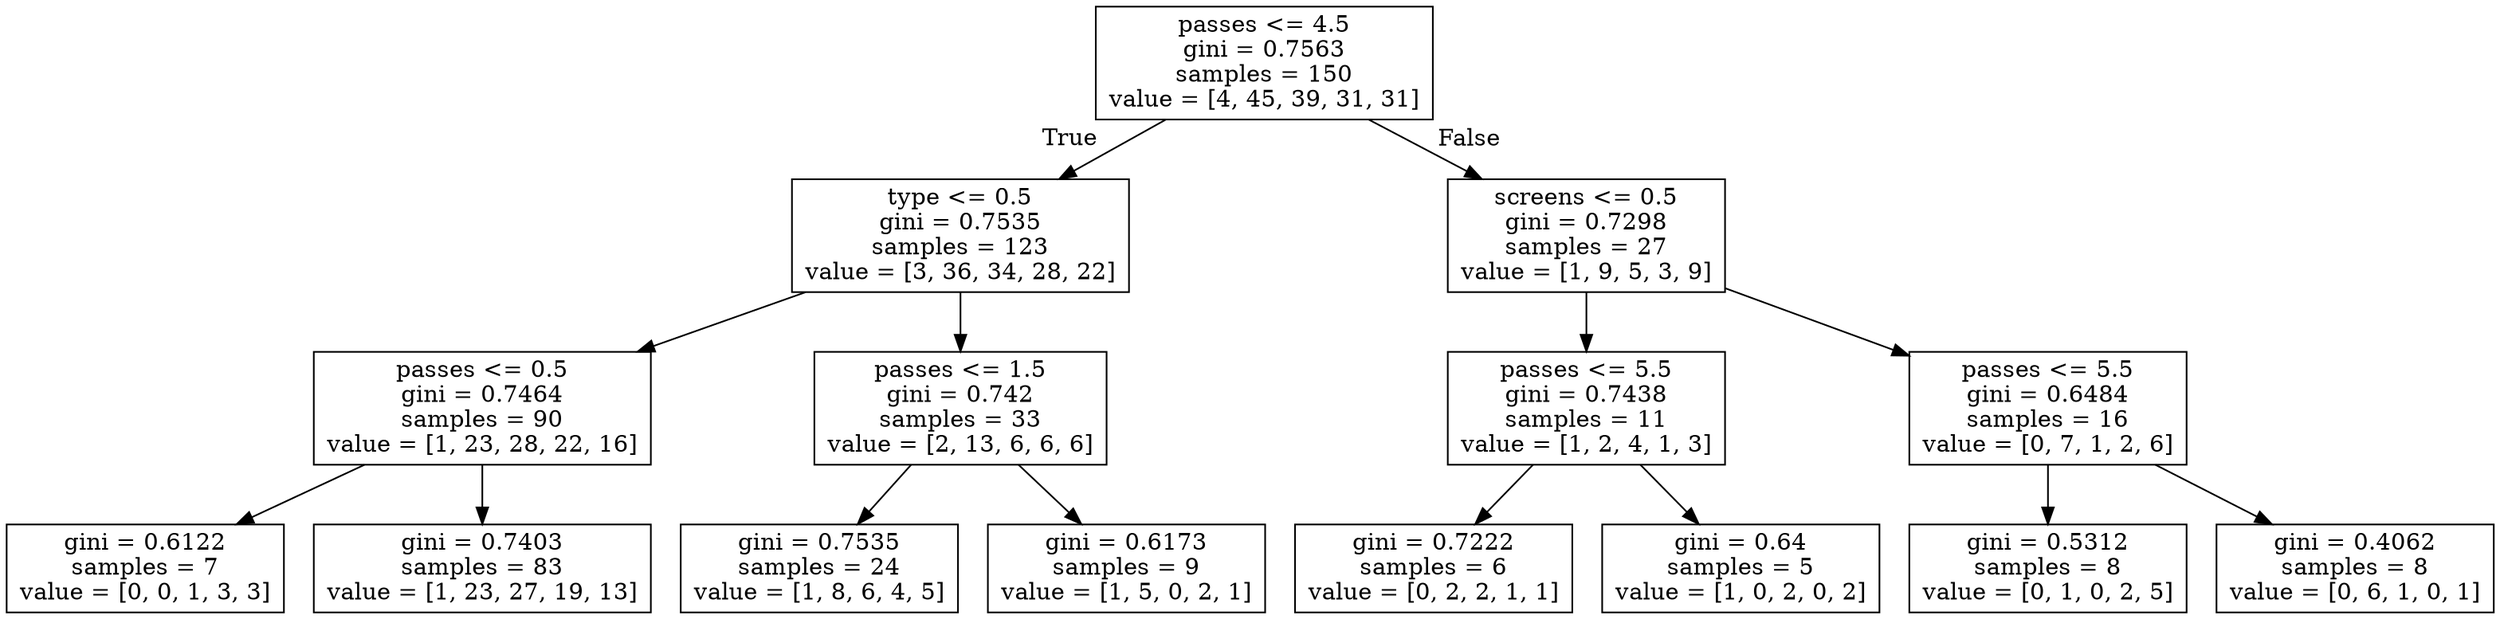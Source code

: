 digraph Tree {
node [shape=box] ;
0 [label="passes <= 4.5\ngini = 0.7563\nsamples = 150\nvalue = [4, 45, 39, 31, 31]"] ;
1 [label="type <= 0.5\ngini = 0.7535\nsamples = 123\nvalue = [3, 36, 34, 28, 22]"] ;
0 -> 1 [labeldistance=2.5, labelangle=45, headlabel="True"] ;
2 [label="passes <= 0.5\ngini = 0.7464\nsamples = 90\nvalue = [1, 23, 28, 22, 16]"] ;
1 -> 2 ;
3 [label="gini = 0.6122\nsamples = 7\nvalue = [0, 0, 1, 3, 3]"] ;
2 -> 3 ;
4 [label="gini = 0.7403\nsamples = 83\nvalue = [1, 23, 27, 19, 13]"] ;
2 -> 4 ;
5 [label="passes <= 1.5\ngini = 0.742\nsamples = 33\nvalue = [2, 13, 6, 6, 6]"] ;
1 -> 5 ;
6 [label="gini = 0.7535\nsamples = 24\nvalue = [1, 8, 6, 4, 5]"] ;
5 -> 6 ;
7 [label="gini = 0.6173\nsamples = 9\nvalue = [1, 5, 0, 2, 1]"] ;
5 -> 7 ;
8 [label="screens <= 0.5\ngini = 0.7298\nsamples = 27\nvalue = [1, 9, 5, 3, 9]"] ;
0 -> 8 [labeldistance=2.5, labelangle=-45, headlabel="False"] ;
9 [label="passes <= 5.5\ngini = 0.7438\nsamples = 11\nvalue = [1, 2, 4, 1, 3]"] ;
8 -> 9 ;
10 [label="gini = 0.7222\nsamples = 6\nvalue = [0, 2, 2, 1, 1]"] ;
9 -> 10 ;
11 [label="gini = 0.64\nsamples = 5\nvalue = [1, 0, 2, 0, 2]"] ;
9 -> 11 ;
12 [label="passes <= 5.5\ngini = 0.6484\nsamples = 16\nvalue = [0, 7, 1, 2, 6]"] ;
8 -> 12 ;
13 [label="gini = 0.5312\nsamples = 8\nvalue = [0, 1, 0, 2, 5]"] ;
12 -> 13 ;
14 [label="gini = 0.4062\nsamples = 8\nvalue = [0, 6, 1, 0, 1]"] ;
12 -> 14 ;
}